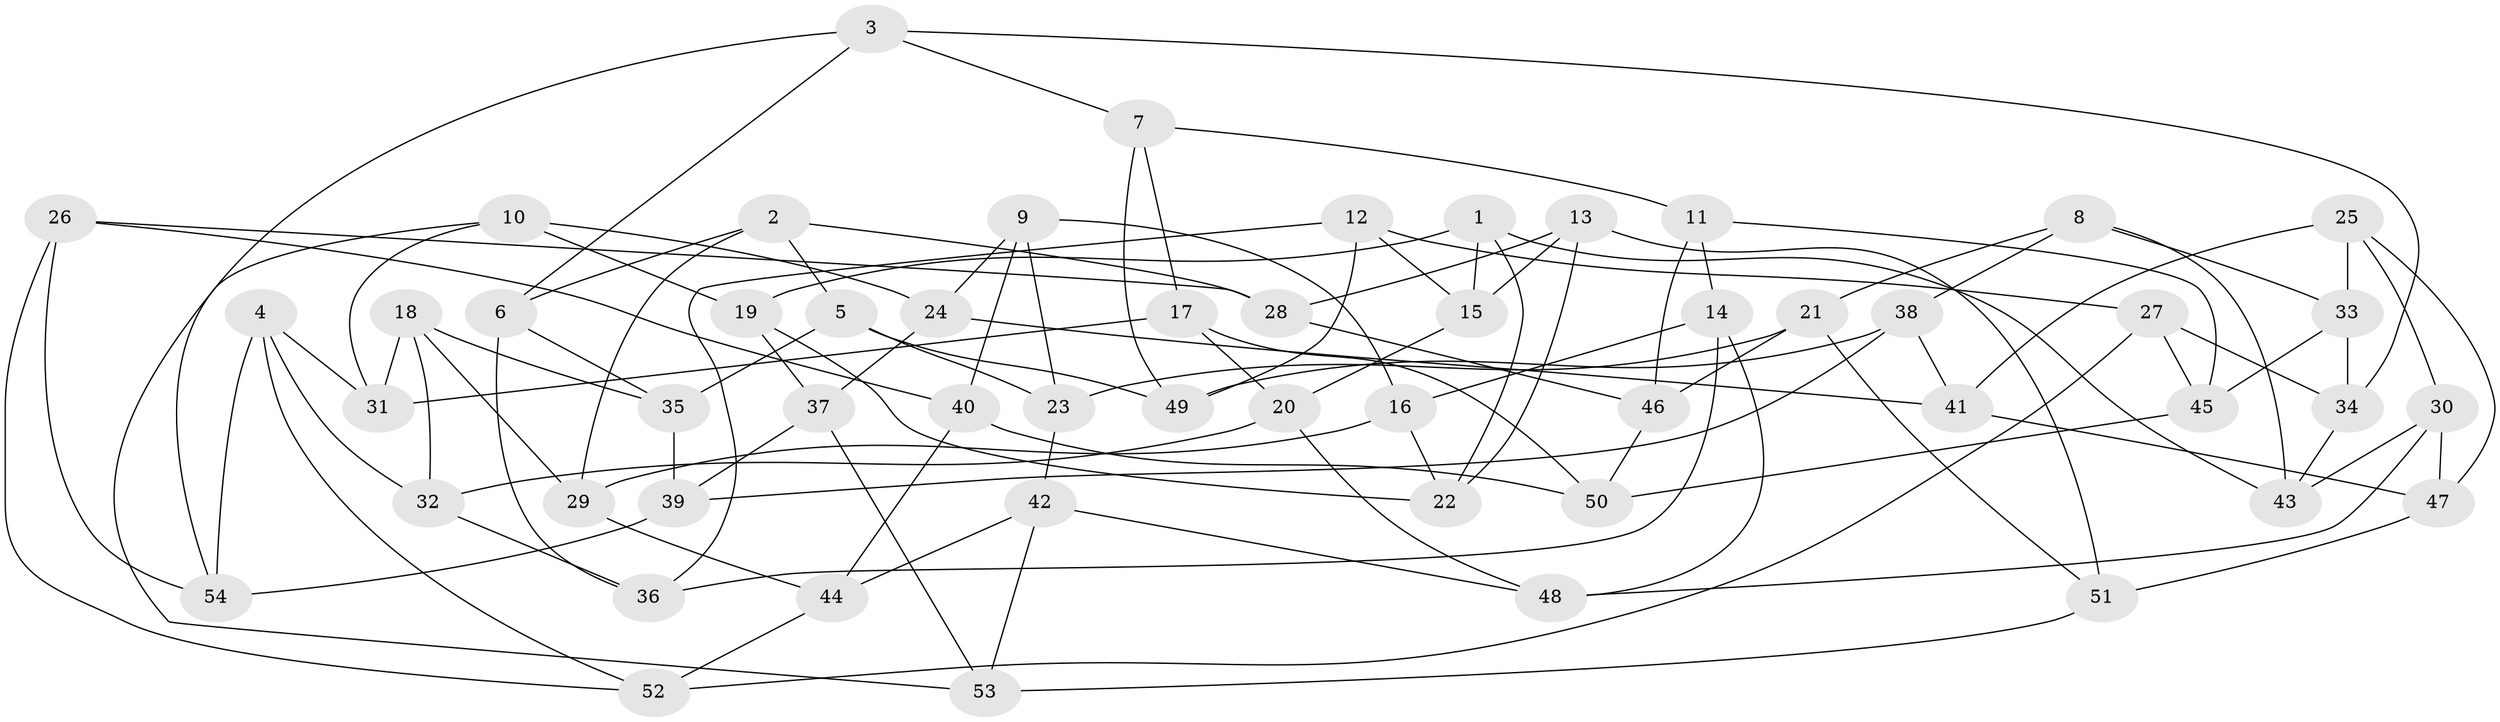 // coarse degree distribution, {6: 0.1875, 4: 0.25, 11: 0.0625, 3: 0.125, 12: 0.0625, 10: 0.0625, 7: 0.0625, 5: 0.0625, 8: 0.0625, 9: 0.0625}
// Generated by graph-tools (version 1.1) at 2025/20/03/04/25 18:20:58]
// undirected, 54 vertices, 108 edges
graph export_dot {
graph [start="1"]
  node [color=gray90,style=filled];
  1;
  2;
  3;
  4;
  5;
  6;
  7;
  8;
  9;
  10;
  11;
  12;
  13;
  14;
  15;
  16;
  17;
  18;
  19;
  20;
  21;
  22;
  23;
  24;
  25;
  26;
  27;
  28;
  29;
  30;
  31;
  32;
  33;
  34;
  35;
  36;
  37;
  38;
  39;
  40;
  41;
  42;
  43;
  44;
  45;
  46;
  47;
  48;
  49;
  50;
  51;
  52;
  53;
  54;
  1 -- 43;
  1 -- 19;
  1 -- 15;
  1 -- 22;
  2 -- 6;
  2 -- 5;
  2 -- 29;
  2 -- 28;
  3 -- 34;
  3 -- 6;
  3 -- 7;
  3 -- 53;
  4 -- 54;
  4 -- 31;
  4 -- 32;
  4 -- 52;
  5 -- 49;
  5 -- 35;
  5 -- 23;
  6 -- 35;
  6 -- 36;
  7 -- 17;
  7 -- 49;
  7 -- 11;
  8 -- 43;
  8 -- 38;
  8 -- 33;
  8 -- 21;
  9 -- 40;
  9 -- 24;
  9 -- 16;
  9 -- 23;
  10 -- 54;
  10 -- 31;
  10 -- 24;
  10 -- 19;
  11 -- 46;
  11 -- 45;
  11 -- 14;
  12 -- 49;
  12 -- 36;
  12 -- 15;
  12 -- 27;
  13 -- 22;
  13 -- 15;
  13 -- 51;
  13 -- 28;
  14 -- 48;
  14 -- 16;
  14 -- 36;
  15 -- 20;
  16 -- 29;
  16 -- 22;
  17 -- 50;
  17 -- 20;
  17 -- 31;
  18 -- 35;
  18 -- 29;
  18 -- 32;
  18 -- 31;
  19 -- 22;
  19 -- 37;
  20 -- 48;
  20 -- 32;
  21 -- 46;
  21 -- 23;
  21 -- 51;
  23 -- 42;
  24 -- 37;
  24 -- 41;
  25 -- 33;
  25 -- 41;
  25 -- 30;
  25 -- 47;
  26 -- 28;
  26 -- 40;
  26 -- 54;
  26 -- 52;
  27 -- 52;
  27 -- 45;
  27 -- 34;
  28 -- 46;
  29 -- 44;
  30 -- 48;
  30 -- 43;
  30 -- 47;
  32 -- 36;
  33 -- 34;
  33 -- 45;
  34 -- 43;
  35 -- 39;
  37 -- 53;
  37 -- 39;
  38 -- 41;
  38 -- 49;
  38 -- 39;
  39 -- 54;
  40 -- 44;
  40 -- 50;
  41 -- 47;
  42 -- 44;
  42 -- 48;
  42 -- 53;
  44 -- 52;
  45 -- 50;
  46 -- 50;
  47 -- 51;
  51 -- 53;
}

